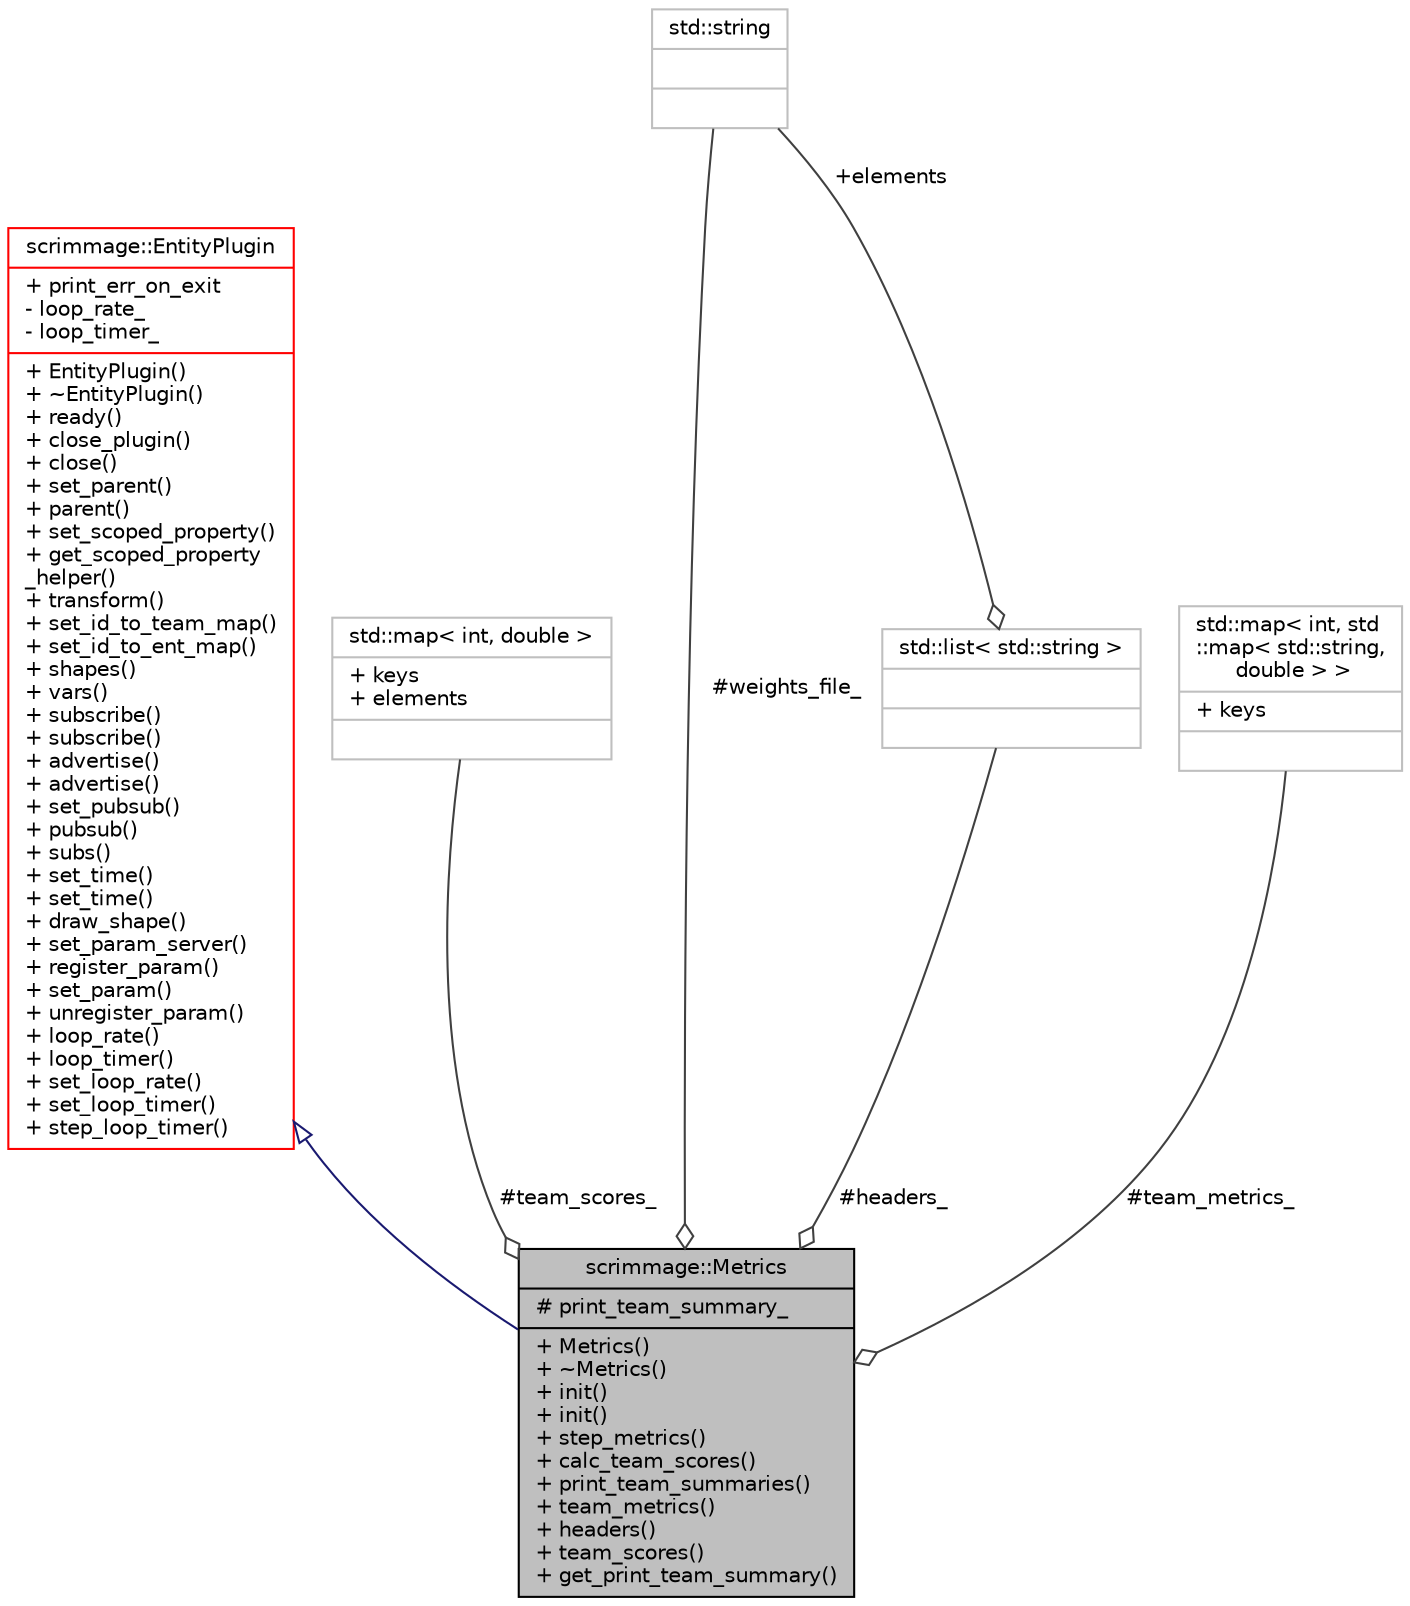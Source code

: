 digraph "scrimmage::Metrics"
{
 // LATEX_PDF_SIZE
  edge [fontname="Helvetica",fontsize="10",labelfontname="Helvetica",labelfontsize="10"];
  node [fontname="Helvetica",fontsize="10",shape=record];
  Node1 [label="{scrimmage::Metrics\n|# print_team_summary_\l|+ Metrics()\l+ ~Metrics()\l+ init()\l+ init()\l+ step_metrics()\l+ calc_team_scores()\l+ print_team_summaries()\l+ team_metrics()\l+ headers()\l+ team_scores()\l+ get_print_team_summary()\l}",height=0.2,width=0.4,color="black", fillcolor="grey75", style="filled", fontcolor="black",tooltip=" "];
  Node2 -> Node1 [dir="back",color="midnightblue",fontsize="10",style="solid",arrowtail="onormal",fontname="Helvetica"];
  Node2 [label="{scrimmage::EntityPlugin\n|+ print_err_on_exit\l- loop_rate_\l- loop_timer_\l|+ EntityPlugin()\l+ ~EntityPlugin()\l+ ready()\l+ close_plugin()\l+ close()\l+ set_parent()\l+ parent()\l+ set_scoped_property()\l+ get_scoped_property\l_helper()\l+ transform()\l+ set_id_to_team_map()\l+ set_id_to_ent_map()\l+ shapes()\l+ vars()\l+ subscribe()\l+ subscribe()\l+ advertise()\l+ advertise()\l+ set_pubsub()\l+ pubsub()\l+ subs()\l+ set_time()\l+ set_time()\l+ draw_shape()\l+ set_param_server()\l+ register_param()\l+ set_param()\l+ unregister_param()\l+ loop_rate()\l+ loop_timer()\l+ set_loop_rate()\l+ set_loop_timer()\l+ step_loop_timer()\l}",height=0.2,width=0.4,color="red", fillcolor="white", style="filled",URL="$classscrimmage_1_1EntityPlugin.html",tooltip=" "];
  Node85 -> Node1 [color="grey25",fontsize="10",style="solid",label=" #team_scores_" ,arrowhead="odiamond",fontname="Helvetica"];
  Node85 [label="{std::map\< int, double \>\n|+ keys\l+ elements\l|}",height=0.2,width=0.4,color="grey75", fillcolor="white", style="filled",tooltip=" "];
  Node5 -> Node1 [color="grey25",fontsize="10",style="solid",label=" #weights_file_" ,arrowhead="odiamond",fontname="Helvetica"];
  Node5 [label="{std::string\n||}",height=0.2,width=0.4,color="grey75", fillcolor="white", style="filled",tooltip="STL class."];
  Node86 -> Node1 [color="grey25",fontsize="10",style="solid",label=" #team_metrics_" ,arrowhead="odiamond",fontname="Helvetica"];
  Node86 [label="{std::map\< int, std\l::map\< std::string,\l double \> \>\n|+ keys\l|}",height=0.2,width=0.4,color="grey75", fillcolor="white", style="filled",tooltip=" "];
  Node46 -> Node1 [color="grey25",fontsize="10",style="solid",label=" #headers_" ,arrowhead="odiamond",fontname="Helvetica"];
  Node46 [label="{std::list\< std::string \>\n||}",height=0.2,width=0.4,color="grey75", fillcolor="white", style="filled",tooltip=" "];
  Node5 -> Node46 [color="grey25",fontsize="10",style="solid",label=" +elements" ,arrowhead="odiamond",fontname="Helvetica"];
}
